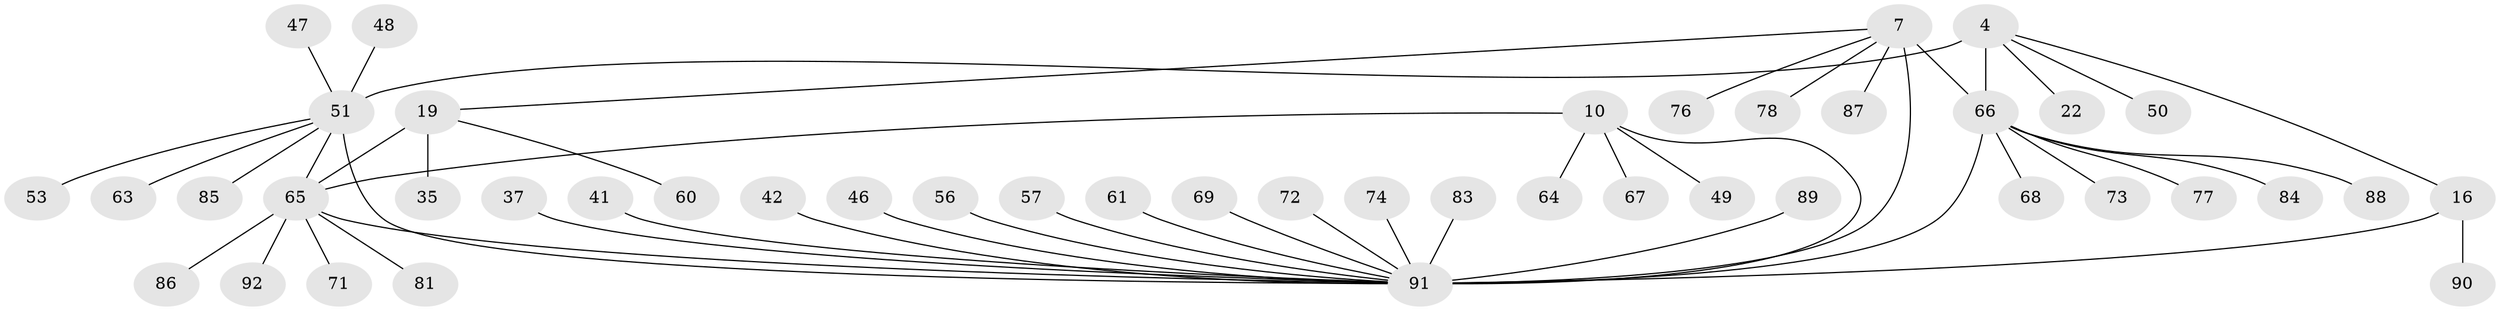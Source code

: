 // original degree distribution, {8: 0.03260869565217391, 7: 0.010869565217391304, 3: 0.05434782608695652, 5: 0.06521739130434782, 9: 0.03260869565217391, 6: 0.021739130434782608, 4: 0.03260869565217391, 13: 0.010869565217391304, 10: 0.010869565217391304, 1: 0.5652173913043478, 2: 0.16304347826086957}
// Generated by graph-tools (version 1.1) at 2025/57/03/04/25 21:57:38]
// undirected, 46 vertices, 51 edges
graph export_dot {
graph [start="1"]
  node [color=gray90,style=filled];
  4 [super="+2"];
  7 [super="+5"];
  10 [super="+9"];
  16 [super="+13"];
  19 [super="+17"];
  22;
  35;
  37;
  41;
  42;
  46;
  47;
  48 [super="+30"];
  49;
  50;
  51 [super="+43+25"];
  53 [super="+24"];
  56 [super="+27"];
  57 [super="+28"];
  60 [super="+29"];
  61;
  63;
  64;
  65 [super="+20+33+44+52"];
  66 [super="+62+8+23+36+58"];
  67;
  68;
  69;
  71;
  72 [super="+32"];
  73 [super="+59"];
  74 [super="+21+70"];
  76;
  77;
  78 [super="+75"];
  81 [super="+45"];
  83;
  84;
  85 [super="+82"];
  86;
  87;
  88;
  89 [super="+26"];
  90;
  91 [super="+79+15+40"];
  92;
  4 -- 16;
  4 -- 50;
  4 -- 22;
  4 -- 66;
  4 -- 51 [weight=4];
  7 -- 19;
  7 -- 76;
  7 -- 87;
  7 -- 78;
  7 -- 91;
  7 -- 66 [weight=4];
  10 -- 49;
  10 -- 67;
  10 -- 64;
  10 -- 91 [weight=4];
  10 -- 65;
  16 -- 90;
  16 -- 91 [weight=5];
  19 -- 35;
  19 -- 60;
  19 -- 65 [weight=4];
  37 -- 91;
  41 -- 91;
  42 -- 91;
  46 -- 91;
  47 -- 51;
  48 -- 51;
  51 -- 91 [weight=2];
  51 -- 85;
  51 -- 53;
  51 -- 63;
  51 -- 65;
  56 -- 91;
  57 -- 91;
  61 -- 91;
  65 -- 71;
  65 -- 81;
  65 -- 86;
  65 -- 91 [weight=2];
  65 -- 92;
  66 -- 68;
  66 -- 73;
  66 -- 77;
  66 -- 84;
  66 -- 88;
  66 -- 91 [weight=2];
  69 -- 91;
  72 -- 91;
  74 -- 91;
  83 -- 91;
  89 -- 91;
}

